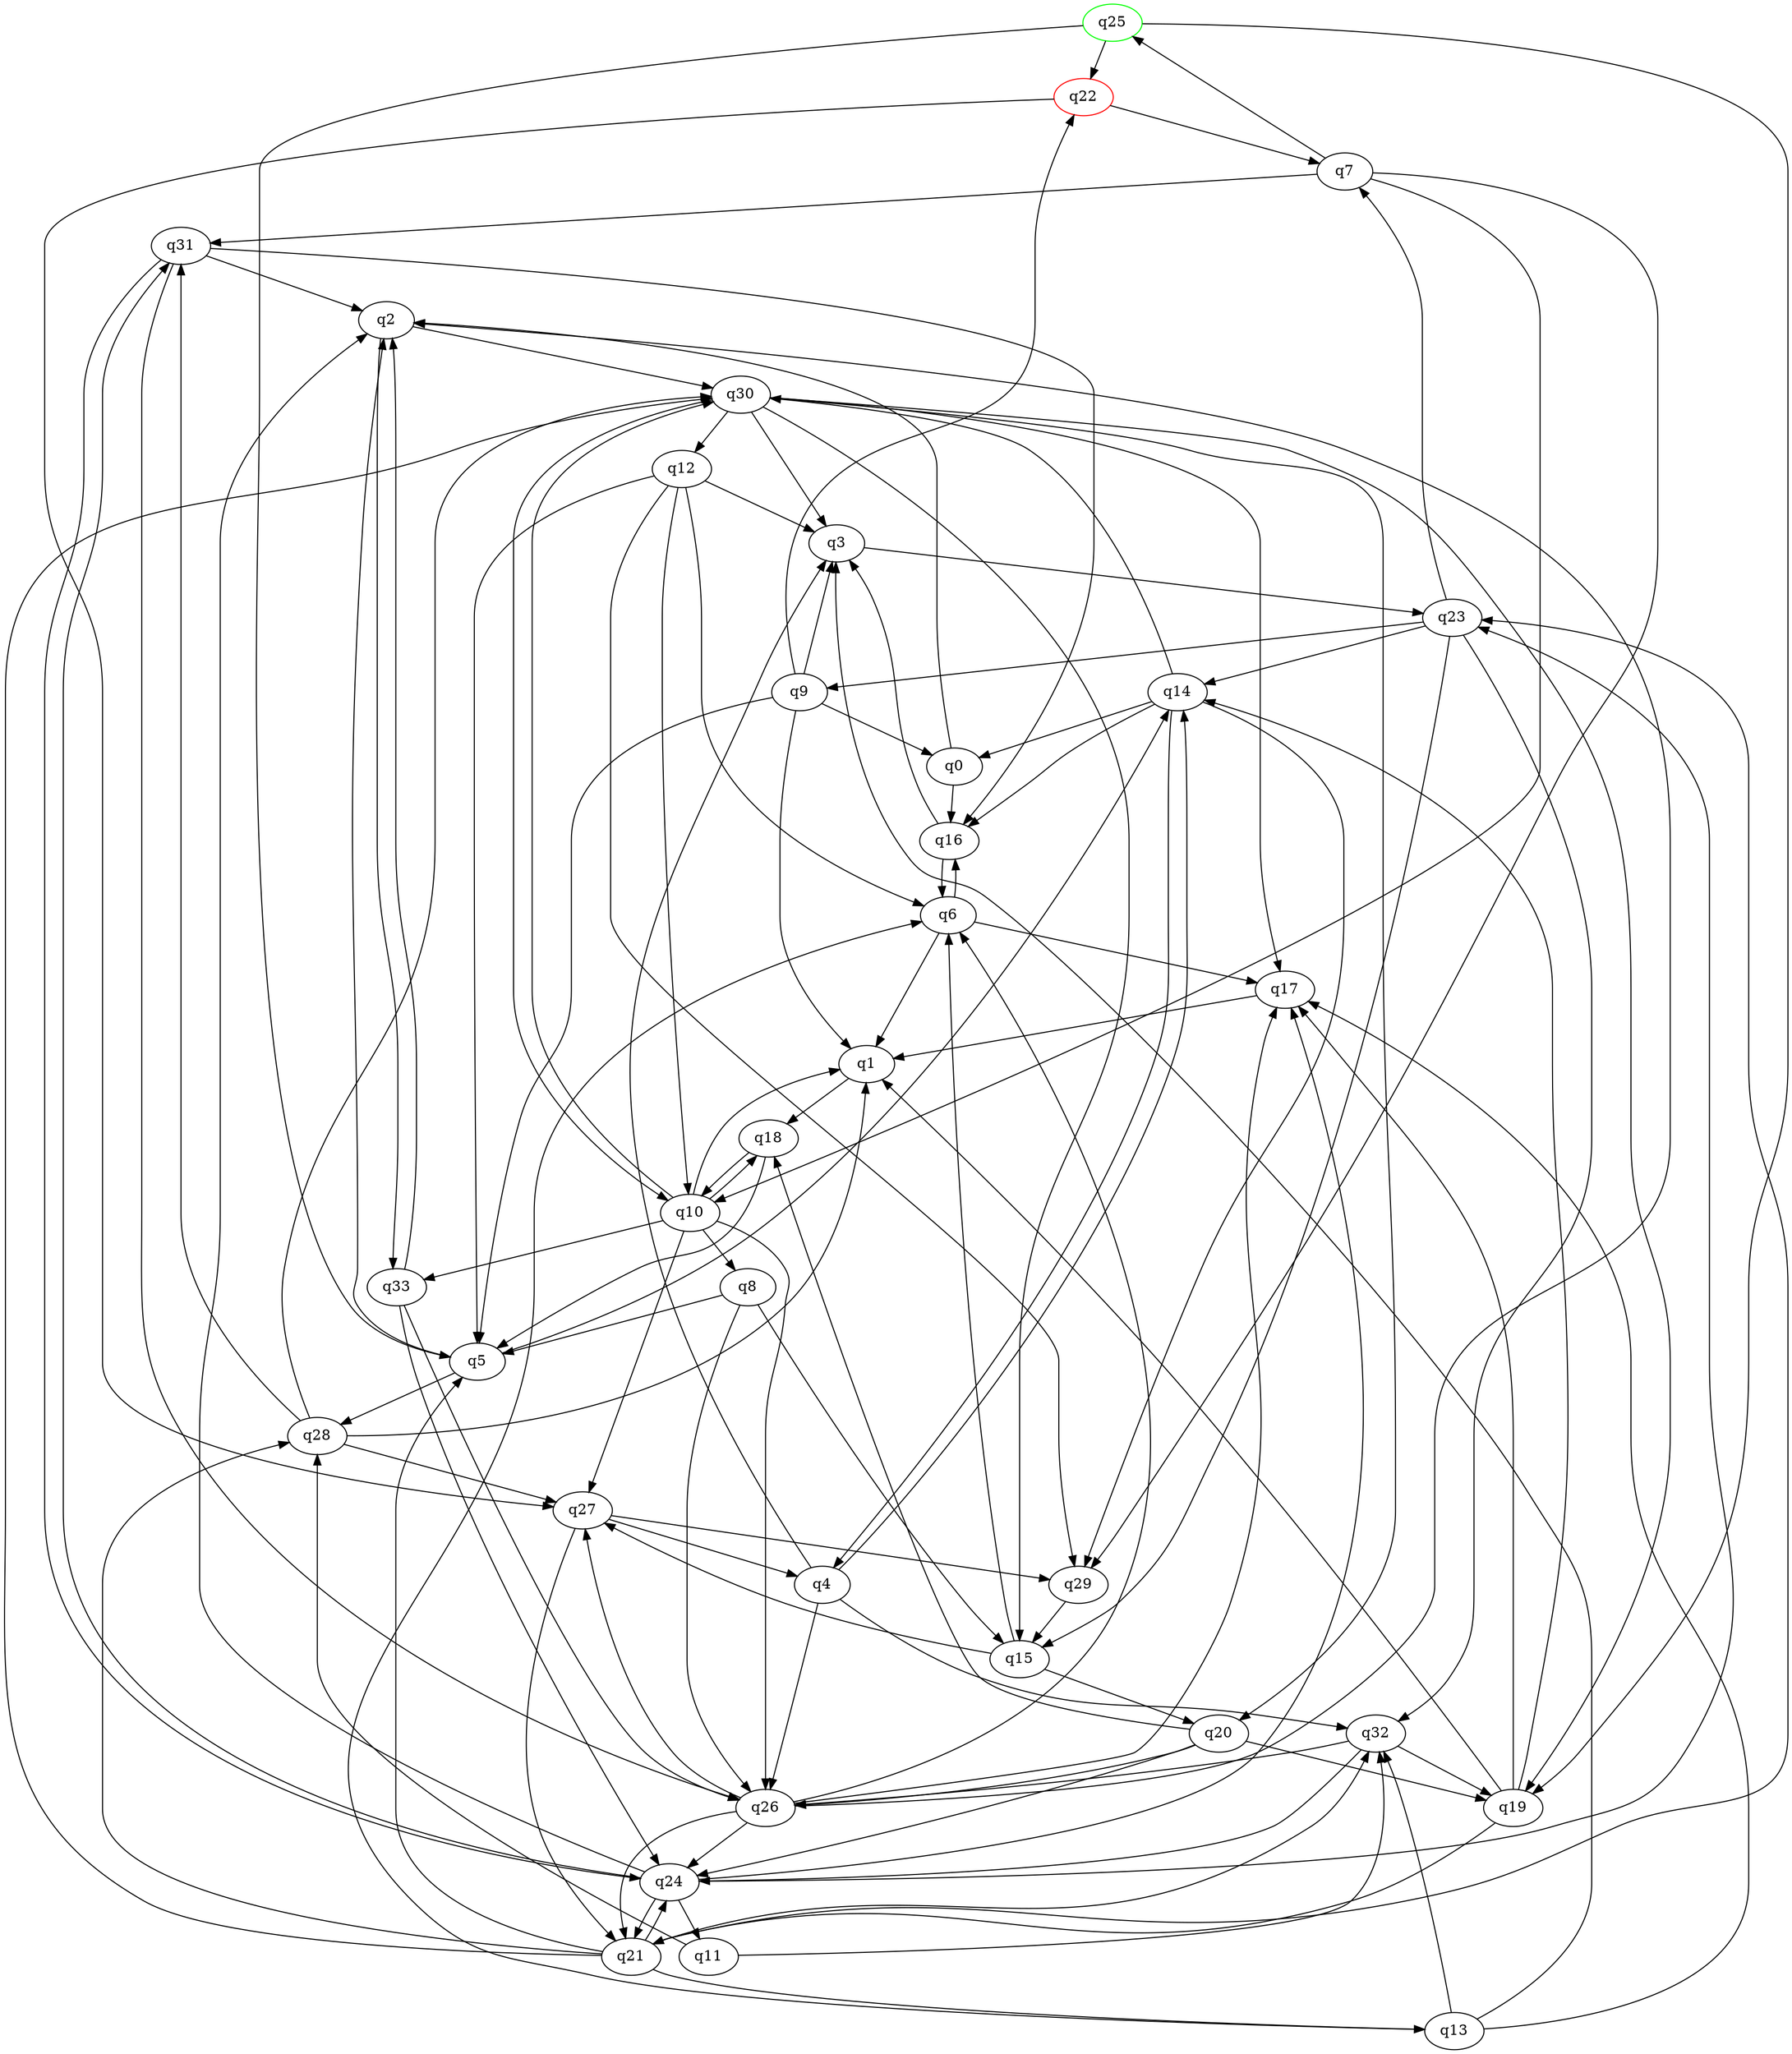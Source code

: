 digraph A{
q25 [initial=1,color=green];
q22 [final=1,color=red];
q0 -> q2;
q0 -> q16;
q1 -> q18;
q2 -> q30;
q2 -> q33;
q3 -> q23;
q4 -> q3;
q4 -> q14;
q4 -> q26;
q4 -> q32;
q5 -> q2;
q5 -> q14;
q5 -> q28;
q6 -> q1;
q6 -> q16;
q6 -> q17;
q7 -> q10;
q7 -> q25;
q7 -> q29;
q7 -> q31;
q8 -> q5;
q8 -> q15;
q8 -> q26;
q9 -> q0;
q9 -> q1;
q9 -> q3;
q9 -> q5;
q9 -> q22;
q10 -> q1;
q10 -> q8;
q10 -> q18;
q10 -> q26;
q10 -> q27;
q10 -> q30;
q10 -> q33;
q11 -> q28;
q11 -> q32;
q12 -> q3;
q12 -> q5;
q12 -> q6;
q12 -> q10;
q12 -> q29;
q13 -> q3;
q13 -> q6;
q13 -> q17;
q13 -> q32;
q14 -> q0;
q14 -> q4;
q14 -> q16;
q14 -> q29;
q14 -> q30;
q15 -> q6;
q15 -> q20;
q15 -> q27;
q16 -> q3;
q16 -> q6;
q17 -> q1;
q18 -> q5;
q18 -> q10;
q19 -> q1;
q19 -> q14;
q19 -> q17;
q19 -> q21;
q20 -> q18;
q20 -> q19;
q20 -> q24;
q20 -> q26;
q21 -> q5;
q21 -> q13;
q21 -> q23;
q21 -> q24;
q21 -> q28;
q21 -> q30;
q21 -> q32;
q22 -> q7;
q22 -> q27;
q23 -> q7;
q23 -> q9;
q23 -> q14;
q23 -> q15;
q23 -> q32;
q24 -> q2;
q24 -> q11;
q24 -> q17;
q24 -> q21;
q24 -> q23;
q24 -> q31;
q25 -> q5;
q25 -> q19;
q25 -> q22;
q26 -> q2;
q26 -> q6;
q26 -> q17;
q26 -> q21;
q26 -> q24;
q26 -> q27;
q27 -> q4;
q27 -> q21;
q27 -> q29;
q28 -> q1;
q28 -> q27;
q28 -> q30;
q28 -> q31;
q29 -> q15;
q30 -> q3;
q30 -> q10;
q30 -> q12;
q30 -> q15;
q30 -> q17;
q30 -> q19;
q30 -> q20;
q31 -> q2;
q31 -> q16;
q31 -> q24;
q31 -> q26;
q32 -> q19;
q32 -> q24;
q32 -> q26;
q33 -> q2;
q33 -> q24;
q33 -> q26;
}